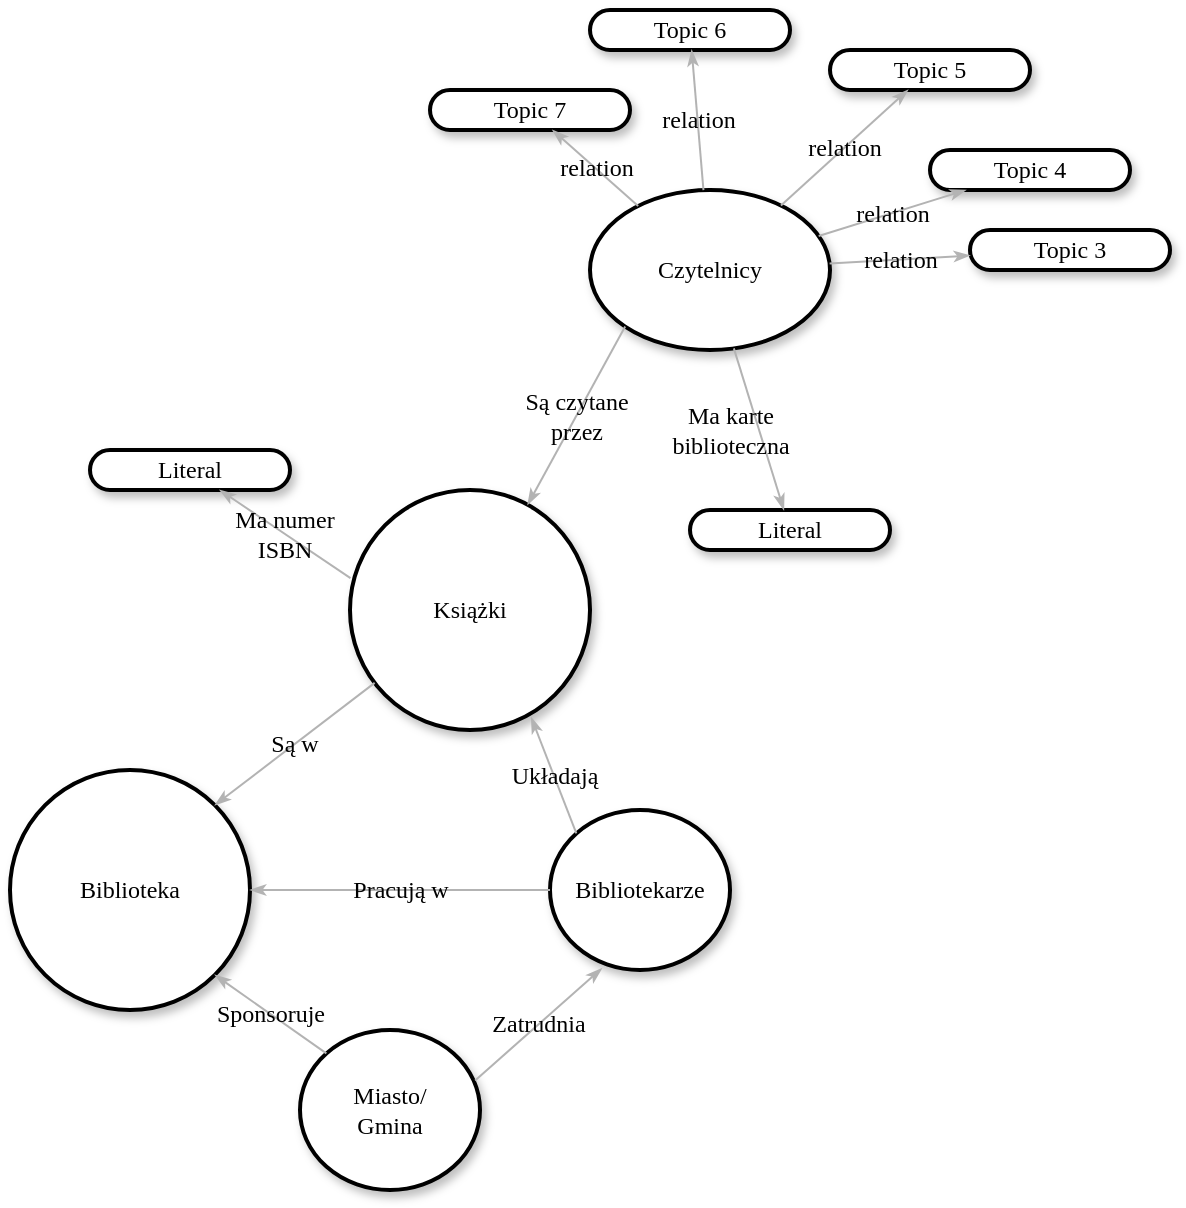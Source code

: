 <mxfile version="25.0.1">
  <diagram name="Page-1" id="ad52d381-51e7-2e0d-a935-2d0ddd2fd229">
    <mxGraphModel dx="1009" dy="533" grid="1" gridSize="10" guides="1" tooltips="1" connect="1" arrows="1" fold="1" page="1" pageScale="1" pageWidth="1100" pageHeight="850" background="none" math="0" shadow="0">
      <root>
        <mxCell id="0" />
        <mxCell id="1" parent="0" />
        <mxCell id="2c924340bb9dbf6c-3" value="Czytelnicy" style="ellipse;whiteSpace=wrap;html=1;rounded=1;shadow=1;comic=0;labelBackgroundColor=none;strokeWidth=2;fontFamily=Verdana;fontSize=12;align=center;" parent="1" vertex="1">
          <mxGeometry x="650" y="110" width="120" height="80" as="geometry" />
        </mxCell>
        <mxCell id="2c924340bb9dbf6c-4" value="Książki" style="ellipse;whiteSpace=wrap;html=1;rounded=1;shadow=1;comic=0;labelBackgroundColor=none;strokeWidth=2;fontFamily=Verdana;fontSize=12;align=center;" parent="1" vertex="1">
          <mxGeometry x="530" y="260" width="120" height="120" as="geometry" />
        </mxCell>
        <mxCell id="2c924340bb9dbf6c-5" value="Bibliotekarze" style="ellipse;whiteSpace=wrap;html=1;rounded=1;shadow=1;comic=0;labelBackgroundColor=none;strokeWidth=2;fontFamily=Verdana;fontSize=12;align=center;" parent="1" vertex="1">
          <mxGeometry x="630" y="420" width="90" height="80" as="geometry" />
        </mxCell>
        <mxCell id="2c924340bb9dbf6c-7" value="Biblioteka" style="ellipse;whiteSpace=wrap;html=1;rounded=1;shadow=1;comic=0;labelBackgroundColor=none;strokeWidth=2;fontFamily=Verdana;fontSize=12;align=center;" parent="1" vertex="1">
          <mxGeometry x="360" y="400" width="120" height="120" as="geometry" />
        </mxCell>
        <mxCell id="2c924340bb9dbf6c-11" value="&lt;span&gt;Topic 7&lt;/span&gt;" style="whiteSpace=wrap;html=1;rounded=1;shadow=1;comic=0;labelBackgroundColor=none;strokeWidth=2;fontFamily=Verdana;fontSize=12;align=center;arcSize=50;" parent="1" vertex="1">
          <mxGeometry x="570" y="60" width="100" height="20" as="geometry" />
        </mxCell>
        <mxCell id="2c924340bb9dbf6c-14" value="&lt;span&gt;Topic 6&lt;/span&gt;" style="whiteSpace=wrap;html=1;rounded=1;shadow=1;comic=0;labelBackgroundColor=none;strokeWidth=2;fontFamily=Verdana;fontSize=12;align=center;arcSize=50;" parent="1" vertex="1">
          <mxGeometry x="650" y="20" width="100" height="20" as="geometry" />
        </mxCell>
        <mxCell id="2c924340bb9dbf6c-15" value="&lt;span&gt;Topic 5&lt;/span&gt;" style="whiteSpace=wrap;html=1;rounded=1;shadow=1;comic=0;labelBackgroundColor=none;strokeWidth=2;fontFamily=Verdana;fontSize=12;align=center;arcSize=50;" parent="1" vertex="1">
          <mxGeometry x="770" y="40" width="100" height="20" as="geometry" />
        </mxCell>
        <mxCell id="2c924340bb9dbf6c-16" value="&lt;span&gt;Topic 4&lt;/span&gt;" style="whiteSpace=wrap;html=1;rounded=1;shadow=1;comic=0;labelBackgroundColor=none;strokeWidth=2;fontFamily=Verdana;fontSize=12;align=center;arcSize=50;" parent="1" vertex="1">
          <mxGeometry x="820" y="90" width="100" height="20" as="geometry" />
        </mxCell>
        <mxCell id="2c924340bb9dbf6c-17" value="&lt;span&gt;Topic 3&lt;/span&gt;" style="whiteSpace=wrap;html=1;rounded=1;shadow=1;comic=0;labelBackgroundColor=none;strokeWidth=2;fontFamily=Verdana;fontSize=12;align=center;arcSize=50;" parent="1" vertex="1">
          <mxGeometry x="840" y="130" width="100" height="20" as="geometry" />
        </mxCell>
        <mxCell id="2c924340bb9dbf6c-18" value="&lt;span&gt;Literal&lt;/span&gt;" style="whiteSpace=wrap;html=1;rounded=1;shadow=1;comic=0;labelBackgroundColor=none;strokeWidth=2;fontFamily=Verdana;fontSize=12;align=center;arcSize=50;" parent="1" vertex="1">
          <mxGeometry x="400" y="240" width="100" height="20" as="geometry" />
        </mxCell>
        <mxCell id="2c924340bb9dbf6c-19" value="Literal" style="whiteSpace=wrap;html=1;rounded=1;shadow=1;comic=0;labelBackgroundColor=none;strokeWidth=2;fontFamily=Verdana;fontSize=12;align=center;arcSize=50;" parent="1" vertex="1">
          <mxGeometry x="700" y="270" width="100" height="20" as="geometry" />
        </mxCell>
        <mxCell id="2c924340bb9dbf6c-32" value="Są czytane&lt;div&gt;przez&lt;/div&gt;" style="edgeStyle=none;rounded=1;html=1;labelBackgroundColor=none;startArrow=none;startFill=0;startSize=5;endArrow=classicThin;endFill=1;endSize=5;jettySize=auto;orthogonalLoop=1;strokeColor=#B3B3B3;strokeWidth=1;fontFamily=Verdana;fontSize=12;exitX=0;exitY=1;exitDx=0;exitDy=0;" parent="1" source="2c924340bb9dbf6c-3" target="2c924340bb9dbf6c-4" edge="1">
          <mxGeometry relative="1" as="geometry">
            <mxPoint x="570" y="170" as="targetPoint" />
          </mxGeometry>
        </mxCell>
        <mxCell id="2c924340bb9dbf6c-33" value="Układają" style="edgeStyle=none;rounded=1;html=1;labelBackgroundColor=none;startArrow=none;startFill=0;startSize=5;endArrow=classicThin;endFill=1;endSize=5;jettySize=auto;orthogonalLoop=1;strokeColor=#B3B3B3;strokeWidth=1;fontFamily=Verdana;fontSize=12;exitX=0;exitY=0;exitDx=0;exitDy=0;entryX=0.755;entryY=0.947;entryDx=0;entryDy=0;entryPerimeter=0;" parent="1" source="2c924340bb9dbf6c-5" target="2c924340bb9dbf6c-4" edge="1">
          <mxGeometry relative="1" as="geometry">
            <mxPoint x="590" y="440" as="targetPoint" />
          </mxGeometry>
        </mxCell>
        <mxCell id="2c924340bb9dbf6c-35" value="Pracują w" style="edgeStyle=none;rounded=1;html=1;labelBackgroundColor=none;startArrow=none;startFill=0;startSize=5;endArrow=classicThin;endFill=1;endSize=5;jettySize=auto;orthogonalLoop=1;strokeColor=#B3B3B3;strokeWidth=1;fontFamily=Verdana;fontSize=12" parent="1" source="2c924340bb9dbf6c-5" target="2c924340bb9dbf6c-7" edge="1">
          <mxGeometry relative="1" as="geometry" />
        </mxCell>
        <mxCell id="2c924340bb9dbf6c-40" value="Ma karte&lt;div&gt;biblioteczna&lt;/div&gt;" style="edgeStyle=none;rounded=1;html=1;labelBackgroundColor=none;startArrow=none;startFill=0;startSize=5;endArrow=classicThin;endFill=1;endSize=5;jettySize=auto;orthogonalLoop=1;strokeColor=#B3B3B3;strokeWidth=1;fontFamily=Verdana;fontSize=12" parent="1" source="2c924340bb9dbf6c-3" target="2c924340bb9dbf6c-19" edge="1">
          <mxGeometry x="-0.092" y="-14" relative="1" as="geometry">
            <mxPoint as="offset" />
          </mxGeometry>
        </mxCell>
        <mxCell id="2c924340bb9dbf6c-41" value="Ma numer&lt;div&gt;ISBN&lt;/div&gt;" style="edgeStyle=none;rounded=1;html=1;labelBackgroundColor=none;startArrow=none;startFill=0;startSize=5;endArrow=classicThin;endFill=1;endSize=5;jettySize=auto;orthogonalLoop=1;strokeColor=#B3B3B3;strokeWidth=1;fontFamily=Verdana;fontSize=12;exitX=0.002;exitY=0.367;exitDx=0;exitDy=0;exitPerimeter=0;" parent="1" source="2c924340bb9dbf6c-4" target="2c924340bb9dbf6c-18" edge="1">
          <mxGeometry relative="1" as="geometry" />
        </mxCell>
        <mxCell id="2c924340bb9dbf6c-42" value="relation" style="edgeStyle=none;rounded=1;html=1;labelBackgroundColor=none;startArrow=none;startFill=0;startSize=5;endArrow=classicThin;endFill=1;endSize=5;jettySize=auto;orthogonalLoop=1;strokeColor=#B3B3B3;strokeWidth=1;fontFamily=Verdana;fontSize=12" parent="1" source="2c924340bb9dbf6c-3" target="2c924340bb9dbf6c-17" edge="1">
          <mxGeometry relative="1" as="geometry" />
        </mxCell>
        <mxCell id="2c924340bb9dbf6c-43" value="relation" style="edgeStyle=none;rounded=1;html=1;labelBackgroundColor=none;startArrow=none;startFill=0;startSize=5;endArrow=classicThin;endFill=1;endSize=5;jettySize=auto;orthogonalLoop=1;strokeColor=#B3B3B3;strokeWidth=1;fontFamily=Verdana;fontSize=12" parent="1" source="2c924340bb9dbf6c-3" target="2c924340bb9dbf6c-16" edge="1">
          <mxGeometry relative="1" as="geometry" />
        </mxCell>
        <mxCell id="2c924340bb9dbf6c-44" value="relation" style="edgeStyle=none;rounded=1;html=1;labelBackgroundColor=none;startArrow=none;startFill=0;startSize=5;endArrow=classicThin;endFill=1;endSize=5;jettySize=auto;orthogonalLoop=1;strokeColor=#B3B3B3;strokeWidth=1;fontFamily=Verdana;fontSize=12" parent="1" source="2c924340bb9dbf6c-3" target="2c924340bb9dbf6c-15" edge="1">
          <mxGeometry relative="1" as="geometry" />
        </mxCell>
        <mxCell id="2c924340bb9dbf6c-45" value="relation" style="edgeStyle=none;rounded=1;html=1;labelBackgroundColor=none;startArrow=none;startFill=0;startSize=5;endArrow=classicThin;endFill=1;endSize=5;jettySize=auto;orthogonalLoop=1;strokeColor=#B3B3B3;strokeWidth=1;fontFamily=Verdana;fontSize=12" parent="1" source="2c924340bb9dbf6c-3" target="2c924340bb9dbf6c-14" edge="1">
          <mxGeometry relative="1" as="geometry" />
        </mxCell>
        <mxCell id="2c924340bb9dbf6c-46" value="relation" style="edgeStyle=none;rounded=1;html=1;labelBackgroundColor=none;startArrow=none;startFill=0;startSize=5;endArrow=classicThin;endFill=1;endSize=5;jettySize=auto;orthogonalLoop=1;strokeColor=#B3B3B3;strokeWidth=1;fontFamily=Verdana;fontSize=12" parent="1" source="2c924340bb9dbf6c-3" target="2c924340bb9dbf6c-11" edge="1">
          <mxGeometry relative="1" as="geometry" />
        </mxCell>
        <mxCell id="2c924340bb9dbf6c-67" value="&lt;span&gt;Miasto/&lt;/span&gt;&lt;div&gt;&lt;span&gt;Gmina&lt;/span&gt;&lt;/div&gt;" style="ellipse;whiteSpace=wrap;html=1;rounded=1;shadow=1;comic=0;labelBackgroundColor=none;strokeWidth=2;fontFamily=Verdana;fontSize=12;align=center;" parent="1" vertex="1">
          <mxGeometry x="505" y="530" width="90" height="80" as="geometry" />
        </mxCell>
        <mxCell id="2c924340bb9dbf6c-76" value="Są w" style="edgeStyle=none;rounded=1;html=1;labelBackgroundColor=none;startArrow=none;startFill=0;startSize=5;endArrow=classicThin;endFill=1;endSize=5;jettySize=auto;orthogonalLoop=1;strokeColor=#B3B3B3;strokeWidth=1;fontFamily=Verdana;fontSize=12;entryX=1;entryY=0;entryDx=0;entryDy=0;" parent="1" source="2c924340bb9dbf6c-4" target="2c924340bb9dbf6c-7" edge="1">
          <mxGeometry relative="1" as="geometry">
            <mxPoint x="472.381" y="415" as="targetPoint" />
          </mxGeometry>
        </mxCell>
        <mxCell id="2c924340bb9dbf6c-77" value="Zatrudnia" style="edgeStyle=none;rounded=1;html=1;labelBackgroundColor=none;startArrow=none;startFill=0;startSize=5;endArrow=classicThin;endFill=1;endSize=5;jettySize=auto;orthogonalLoop=1;strokeColor=#B3B3B3;strokeWidth=1;fontFamily=Verdana;fontSize=12;exitX=0.973;exitY=0.315;exitDx=0;exitDy=0;exitPerimeter=0;entryX=0.288;entryY=0.99;entryDx=0;entryDy=0;entryPerimeter=0;" parent="1" source="2c924340bb9dbf6c-67" target="2c924340bb9dbf6c-5" edge="1">
          <mxGeometry relative="1" as="geometry">
            <mxPoint x="670" y="560" as="targetPoint" />
          </mxGeometry>
        </mxCell>
        <mxCell id="2c924340bb9dbf6c-78" value="Sponsoruje" style="edgeStyle=none;rounded=1;html=1;labelBackgroundColor=none;startArrow=none;startFill=0;startSize=5;endArrow=classicThin;endFill=1;endSize=5;jettySize=auto;orthogonalLoop=1;strokeColor=#B3B3B3;strokeWidth=1;fontFamily=Verdana;fontSize=12;entryX=1;entryY=1;entryDx=0;entryDy=0;exitX=0;exitY=0;exitDx=0;exitDy=0;" parent="1" source="2c924340bb9dbf6c-67" target="2c924340bb9dbf6c-7" edge="1">
          <mxGeometry relative="1" as="geometry">
            <mxPoint x="430" y="550" as="sourcePoint" />
            <mxPoint x="534.118" y="610" as="targetPoint" />
          </mxGeometry>
        </mxCell>
      </root>
    </mxGraphModel>
  </diagram>
</mxfile>

